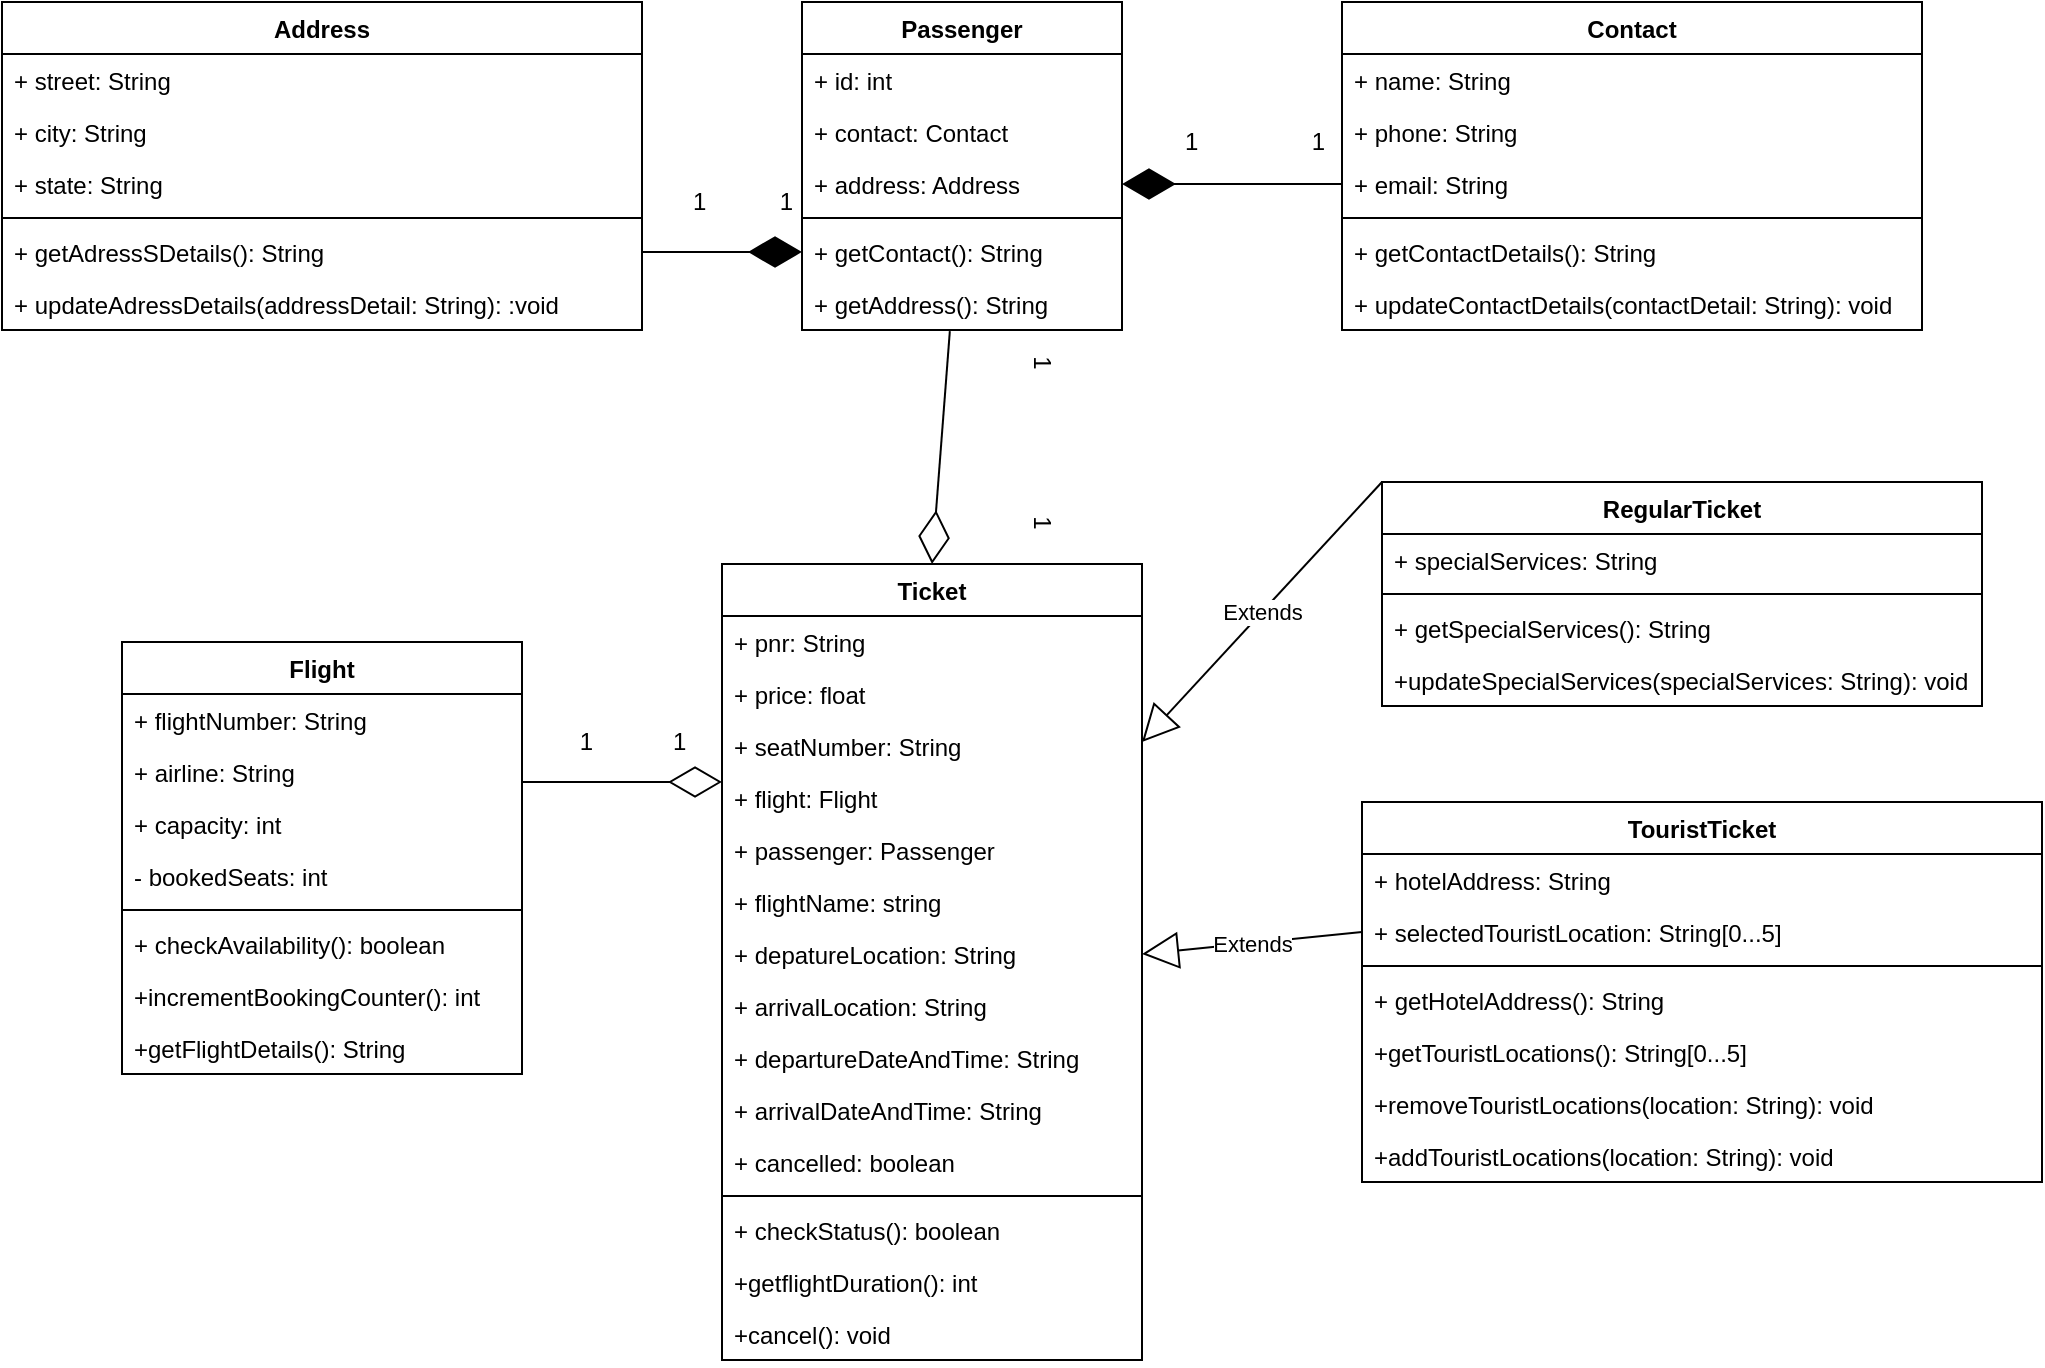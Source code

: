 <mxfile version="14.4.2" type="device"><diagram id="QKEsMKEyV3o_ZNofxufp" name="Page-1"><mxGraphModel dx="2071" dy="579" grid="1" gridSize="10" guides="1" tooltips="1" connect="1" arrows="1" fold="1" page="1" pageScale="1" pageWidth="850" pageHeight="1100" math="0" shadow="0"><root><mxCell id="0"/><mxCell id="1" parent="0"/><mxCell id="eBcYeRwtRRdpMx55sJhr-1" value="Passenger" style="swimlane;fontStyle=1;align=center;verticalAlign=top;childLayout=stackLayout;horizontal=1;startSize=26;horizontalStack=0;resizeParent=1;resizeParentMax=0;resizeLast=0;collapsible=1;marginBottom=0;" vertex="1" parent="1"><mxGeometry x="330" y="70" width="160" height="164" as="geometry"/></mxCell><mxCell id="eBcYeRwtRRdpMx55sJhr-40" value="+ id: int" style="text;strokeColor=none;fillColor=none;align=left;verticalAlign=top;spacingLeft=4;spacingRight=4;overflow=hidden;rotatable=0;points=[[0,0.5],[1,0.5]];portConstraint=eastwest;" vertex="1" parent="eBcYeRwtRRdpMx55sJhr-1"><mxGeometry y="26" width="160" height="26" as="geometry"/></mxCell><mxCell id="eBcYeRwtRRdpMx55sJhr-15" value="+ contact: Contact" style="text;strokeColor=none;fillColor=none;align=left;verticalAlign=top;spacingLeft=4;spacingRight=4;overflow=hidden;rotatable=0;points=[[0,0.5],[1,0.5]];portConstraint=eastwest;" vertex="1" parent="eBcYeRwtRRdpMx55sJhr-1"><mxGeometry y="52" width="160" height="26" as="geometry"/></mxCell><mxCell id="eBcYeRwtRRdpMx55sJhr-16" value="+ address: Address" style="text;strokeColor=none;fillColor=none;align=left;verticalAlign=top;spacingLeft=4;spacingRight=4;overflow=hidden;rotatable=0;points=[[0,0.5],[1,0.5]];portConstraint=eastwest;" vertex="1" parent="eBcYeRwtRRdpMx55sJhr-1"><mxGeometry y="78" width="160" height="26" as="geometry"/></mxCell><mxCell id="eBcYeRwtRRdpMx55sJhr-3" value="" style="line;strokeWidth=1;fillColor=none;align=left;verticalAlign=middle;spacingTop=-1;spacingLeft=3;spacingRight=3;rotatable=0;labelPosition=right;points=[];portConstraint=eastwest;" vertex="1" parent="eBcYeRwtRRdpMx55sJhr-1"><mxGeometry y="104" width="160" height="8" as="geometry"/></mxCell><mxCell id="eBcYeRwtRRdpMx55sJhr-4" value="+ getContact(): String" style="text;strokeColor=none;fillColor=none;align=left;verticalAlign=top;spacingLeft=4;spacingRight=4;overflow=hidden;rotatable=0;points=[[0,0.5],[1,0.5]];portConstraint=eastwest;" vertex="1" parent="eBcYeRwtRRdpMx55sJhr-1"><mxGeometry y="112" width="160" height="26" as="geometry"/></mxCell><mxCell id="eBcYeRwtRRdpMx55sJhr-41" value="+ getAddress(): String" style="text;strokeColor=none;fillColor=none;align=left;verticalAlign=top;spacingLeft=4;spacingRight=4;overflow=hidden;rotatable=0;points=[[0,0.5],[1,0.5]];portConstraint=eastwest;" vertex="1" parent="eBcYeRwtRRdpMx55sJhr-1"><mxGeometry y="138" width="160" height="26" as="geometry"/></mxCell><mxCell id="eBcYeRwtRRdpMx55sJhr-17" value="Ticket" style="swimlane;fontStyle=1;align=center;verticalAlign=top;childLayout=stackLayout;horizontal=1;startSize=26;horizontalStack=0;resizeParent=1;resizeParentMax=0;resizeLast=0;collapsible=1;marginBottom=0;" vertex="1" parent="1"><mxGeometry x="290" y="351" width="210" height="398" as="geometry"/></mxCell><mxCell id="eBcYeRwtRRdpMx55sJhr-18" value="+ pnr: String" style="text;strokeColor=none;fillColor=none;align=left;verticalAlign=top;spacingLeft=4;spacingRight=4;overflow=hidden;rotatable=0;points=[[0,0.5],[1,0.5]];portConstraint=eastwest;" vertex="1" parent="eBcYeRwtRRdpMx55sJhr-17"><mxGeometry y="26" width="210" height="26" as="geometry"/></mxCell><mxCell id="eBcYeRwtRRdpMx55sJhr-91" value="+ price: float" style="text;strokeColor=none;fillColor=none;align=left;verticalAlign=top;spacingLeft=4;spacingRight=4;overflow=hidden;rotatable=0;points=[[0,0.5],[1,0.5]];portConstraint=eastwest;" vertex="1" parent="eBcYeRwtRRdpMx55sJhr-17"><mxGeometry y="52" width="210" height="26" as="geometry"/></mxCell><mxCell id="eBcYeRwtRRdpMx55sJhr-24" value="+ seatNumber: String" style="text;strokeColor=none;fillColor=none;align=left;verticalAlign=top;spacingLeft=4;spacingRight=4;overflow=hidden;rotatable=0;points=[[0,0.5],[1,0.5]];portConstraint=eastwest;" vertex="1" parent="eBcYeRwtRRdpMx55sJhr-17"><mxGeometry y="78" width="210" height="26" as="geometry"/></mxCell><mxCell id="eBcYeRwtRRdpMx55sJhr-89" value="+ flight: Flight" style="text;strokeColor=none;fillColor=none;align=left;verticalAlign=top;spacingLeft=4;spacingRight=4;overflow=hidden;rotatable=0;points=[[0,0.5],[1,0.5]];portConstraint=eastwest;" vertex="1" parent="eBcYeRwtRRdpMx55sJhr-17"><mxGeometry y="104" width="210" height="26" as="geometry"/></mxCell><mxCell id="eBcYeRwtRRdpMx55sJhr-37" value="+ passenger: Passenger" style="text;strokeColor=none;fillColor=none;align=left;verticalAlign=top;spacingLeft=4;spacingRight=4;overflow=hidden;rotatable=0;points=[[0,0.5],[1,0.5]];portConstraint=eastwest;" vertex="1" parent="eBcYeRwtRRdpMx55sJhr-17"><mxGeometry y="130" width="210" height="26" as="geometry"/></mxCell><mxCell id="eBcYeRwtRRdpMx55sJhr-21" value="+ flightName: string&#10;" style="text;strokeColor=none;fillColor=none;align=left;verticalAlign=top;spacingLeft=4;spacingRight=4;overflow=hidden;rotatable=0;points=[[0,0.5],[1,0.5]];portConstraint=eastwest;" vertex="1" parent="eBcYeRwtRRdpMx55sJhr-17"><mxGeometry y="156" width="210" height="26" as="geometry"/></mxCell><mxCell id="eBcYeRwtRRdpMx55sJhr-19" value="+ depatureLocation: String" style="text;strokeColor=none;fillColor=none;align=left;verticalAlign=top;spacingLeft=4;spacingRight=4;overflow=hidden;rotatable=0;points=[[0,0.5],[1,0.5]];portConstraint=eastwest;" vertex="1" parent="eBcYeRwtRRdpMx55sJhr-17"><mxGeometry y="182" width="210" height="26" as="geometry"/></mxCell><mxCell id="eBcYeRwtRRdpMx55sJhr-20" value="+ arrivalLocation: String" style="text;strokeColor=none;fillColor=none;align=left;verticalAlign=top;spacingLeft=4;spacingRight=4;overflow=hidden;rotatable=0;points=[[0,0.5],[1,0.5]];portConstraint=eastwest;" vertex="1" parent="eBcYeRwtRRdpMx55sJhr-17"><mxGeometry y="208" width="210" height="26" as="geometry"/></mxCell><mxCell id="eBcYeRwtRRdpMx55sJhr-36" value="+ departureDateAndTime: String" style="text;strokeColor=none;fillColor=none;align=left;verticalAlign=top;spacingLeft=4;spacingRight=4;overflow=hidden;rotatable=0;points=[[0,0.5],[1,0.5]];portConstraint=eastwest;" vertex="1" parent="eBcYeRwtRRdpMx55sJhr-17"><mxGeometry y="234" width="210" height="26" as="geometry"/></mxCell><mxCell id="eBcYeRwtRRdpMx55sJhr-90" value="+ arrivalDateAndTime: String" style="text;strokeColor=none;fillColor=none;align=left;verticalAlign=top;spacingLeft=4;spacingRight=4;overflow=hidden;rotatable=0;points=[[0,0.5],[1,0.5]];portConstraint=eastwest;" vertex="1" parent="eBcYeRwtRRdpMx55sJhr-17"><mxGeometry y="260" width="210" height="26" as="geometry"/></mxCell><mxCell id="eBcYeRwtRRdpMx55sJhr-35" value="+ cancelled: boolean" style="text;strokeColor=none;fillColor=none;align=left;verticalAlign=top;spacingLeft=4;spacingRight=4;overflow=hidden;rotatable=0;points=[[0,0.5],[1,0.5]];portConstraint=eastwest;" vertex="1" parent="eBcYeRwtRRdpMx55sJhr-17"><mxGeometry y="286" width="210" height="26" as="geometry"/></mxCell><mxCell id="eBcYeRwtRRdpMx55sJhr-22" value="" style="line;strokeWidth=1;fillColor=none;align=left;verticalAlign=middle;spacingTop=-1;spacingLeft=3;spacingRight=3;rotatable=0;labelPosition=right;points=[];portConstraint=eastwest;" vertex="1" parent="eBcYeRwtRRdpMx55sJhr-17"><mxGeometry y="312" width="210" height="8" as="geometry"/></mxCell><mxCell id="eBcYeRwtRRdpMx55sJhr-23" value="+ checkStatus(): boolean" style="text;strokeColor=none;fillColor=none;align=left;verticalAlign=top;spacingLeft=4;spacingRight=4;overflow=hidden;rotatable=0;points=[[0,0.5],[1,0.5]];portConstraint=eastwest;" vertex="1" parent="eBcYeRwtRRdpMx55sJhr-17"><mxGeometry y="320" width="210" height="26" as="geometry"/></mxCell><mxCell id="eBcYeRwtRRdpMx55sJhr-25" value="+getflightDuration(): int" style="text;strokeColor=none;fillColor=none;align=left;verticalAlign=top;spacingLeft=4;spacingRight=4;overflow=hidden;rotatable=0;points=[[0,0.5],[1,0.5]];portConstraint=eastwest;" vertex="1" parent="eBcYeRwtRRdpMx55sJhr-17"><mxGeometry y="346" width="210" height="26" as="geometry"/></mxCell><mxCell id="eBcYeRwtRRdpMx55sJhr-38" value="+cancel(): void" style="text;strokeColor=none;fillColor=none;align=left;verticalAlign=top;spacingLeft=4;spacingRight=4;overflow=hidden;rotatable=0;points=[[0,0.5],[1,0.5]];portConstraint=eastwest;" vertex="1" parent="eBcYeRwtRRdpMx55sJhr-17"><mxGeometry y="372" width="210" height="26" as="geometry"/></mxCell><mxCell id="eBcYeRwtRRdpMx55sJhr-26" value="Flight" style="swimlane;fontStyle=1;align=center;verticalAlign=top;childLayout=stackLayout;horizontal=1;startSize=26;horizontalStack=0;resizeParent=1;resizeParentMax=0;resizeLast=0;collapsible=1;marginBottom=0;" vertex="1" parent="1"><mxGeometry x="-10" y="390" width="200" height="216" as="geometry"/></mxCell><mxCell id="eBcYeRwtRRdpMx55sJhr-27" value="+ flightNumber: String" style="text;strokeColor=none;fillColor=none;align=left;verticalAlign=top;spacingLeft=4;spacingRight=4;overflow=hidden;rotatable=0;points=[[0,0.5],[1,0.5]];portConstraint=eastwest;" vertex="1" parent="eBcYeRwtRRdpMx55sJhr-26"><mxGeometry y="26" width="200" height="26" as="geometry"/></mxCell><mxCell id="eBcYeRwtRRdpMx55sJhr-28" value="+ airline: String" style="text;strokeColor=none;fillColor=none;align=left;verticalAlign=top;spacingLeft=4;spacingRight=4;overflow=hidden;rotatable=0;points=[[0,0.5],[1,0.5]];portConstraint=eastwest;" vertex="1" parent="eBcYeRwtRRdpMx55sJhr-26"><mxGeometry y="52" width="200" height="26" as="geometry"/></mxCell><mxCell id="eBcYeRwtRRdpMx55sJhr-29" value="+ capacity: int" style="text;strokeColor=none;fillColor=none;align=left;verticalAlign=top;spacingLeft=4;spacingRight=4;overflow=hidden;rotatable=0;points=[[0,0.5],[1,0.5]];portConstraint=eastwest;" vertex="1" parent="eBcYeRwtRRdpMx55sJhr-26"><mxGeometry y="78" width="200" height="26" as="geometry"/></mxCell><mxCell id="eBcYeRwtRRdpMx55sJhr-30" value="- bookedSeats: int&#10;" style="text;strokeColor=none;fillColor=none;align=left;verticalAlign=top;spacingLeft=4;spacingRight=4;overflow=hidden;rotatable=0;points=[[0,0.5],[1,0.5]];portConstraint=eastwest;" vertex="1" parent="eBcYeRwtRRdpMx55sJhr-26"><mxGeometry y="104" width="200" height="26" as="geometry"/></mxCell><mxCell id="eBcYeRwtRRdpMx55sJhr-32" value="" style="line;strokeWidth=1;fillColor=none;align=left;verticalAlign=middle;spacingTop=-1;spacingLeft=3;spacingRight=3;rotatable=0;labelPosition=right;points=[];portConstraint=eastwest;" vertex="1" parent="eBcYeRwtRRdpMx55sJhr-26"><mxGeometry y="130" width="200" height="8" as="geometry"/></mxCell><mxCell id="eBcYeRwtRRdpMx55sJhr-33" value="+ checkAvailability(): boolean" style="text;strokeColor=none;fillColor=none;align=left;verticalAlign=top;spacingLeft=4;spacingRight=4;overflow=hidden;rotatable=0;points=[[0,0.5],[1,0.5]];portConstraint=eastwest;" vertex="1" parent="eBcYeRwtRRdpMx55sJhr-26"><mxGeometry y="138" width="200" height="26" as="geometry"/></mxCell><mxCell id="eBcYeRwtRRdpMx55sJhr-34" value="+incrementBookingCounter(): int" style="text;strokeColor=none;fillColor=none;align=left;verticalAlign=top;spacingLeft=4;spacingRight=4;overflow=hidden;rotatable=0;points=[[0,0.5],[1,0.5]];portConstraint=eastwest;" vertex="1" parent="eBcYeRwtRRdpMx55sJhr-26"><mxGeometry y="164" width="200" height="26" as="geometry"/></mxCell><mxCell id="eBcYeRwtRRdpMx55sJhr-39" value="+getFlightDetails(): String" style="text;strokeColor=none;fillColor=none;align=left;verticalAlign=top;spacingLeft=4;spacingRight=4;overflow=hidden;rotatable=0;points=[[0,0.5],[1,0.5]];portConstraint=eastwest;" vertex="1" parent="eBcYeRwtRRdpMx55sJhr-26"><mxGeometry y="190" width="200" height="26" as="geometry"/></mxCell><mxCell id="eBcYeRwtRRdpMx55sJhr-42" value="Contact" style="swimlane;fontStyle=1;align=center;verticalAlign=top;childLayout=stackLayout;horizontal=1;startSize=26;horizontalStack=0;resizeParent=1;resizeParentMax=0;resizeLast=0;collapsible=1;marginBottom=0;" vertex="1" parent="1"><mxGeometry x="600" y="70" width="290" height="164" as="geometry"/></mxCell><mxCell id="eBcYeRwtRRdpMx55sJhr-43" value="+ name: String" style="text;strokeColor=none;fillColor=none;align=left;verticalAlign=top;spacingLeft=4;spacingRight=4;overflow=hidden;rotatable=0;points=[[0,0.5],[1,0.5]];portConstraint=eastwest;" vertex="1" parent="eBcYeRwtRRdpMx55sJhr-42"><mxGeometry y="26" width="290" height="26" as="geometry"/></mxCell><mxCell id="eBcYeRwtRRdpMx55sJhr-44" value="+ phone: String" style="text;strokeColor=none;fillColor=none;align=left;verticalAlign=top;spacingLeft=4;spacingRight=4;overflow=hidden;rotatable=0;points=[[0,0.5],[1,0.5]];portConstraint=eastwest;" vertex="1" parent="eBcYeRwtRRdpMx55sJhr-42"><mxGeometry y="52" width="290" height="26" as="geometry"/></mxCell><mxCell id="eBcYeRwtRRdpMx55sJhr-45" value="+ email: String" style="text;strokeColor=none;fillColor=none;align=left;verticalAlign=top;spacingLeft=4;spacingRight=4;overflow=hidden;rotatable=0;points=[[0,0.5],[1,0.5]];portConstraint=eastwest;" vertex="1" parent="eBcYeRwtRRdpMx55sJhr-42"><mxGeometry y="78" width="290" height="26" as="geometry"/></mxCell><mxCell id="eBcYeRwtRRdpMx55sJhr-46" value="" style="line;strokeWidth=1;fillColor=none;align=left;verticalAlign=middle;spacingTop=-1;spacingLeft=3;spacingRight=3;rotatable=0;labelPosition=right;points=[];portConstraint=eastwest;" vertex="1" parent="eBcYeRwtRRdpMx55sJhr-42"><mxGeometry y="104" width="290" height="8" as="geometry"/></mxCell><mxCell id="eBcYeRwtRRdpMx55sJhr-47" value="+ getContactDetails(): String" style="text;strokeColor=none;fillColor=none;align=left;verticalAlign=top;spacingLeft=4;spacingRight=4;overflow=hidden;rotatable=0;points=[[0,0.5],[1,0.5]];portConstraint=eastwest;" vertex="1" parent="eBcYeRwtRRdpMx55sJhr-42"><mxGeometry y="112" width="290" height="26" as="geometry"/></mxCell><mxCell id="eBcYeRwtRRdpMx55sJhr-48" value="+ updateContactDetails(contactDetail: String): void" style="text;strokeColor=none;fillColor=none;align=left;verticalAlign=top;spacingLeft=4;spacingRight=4;overflow=hidden;rotatable=0;points=[[0,0.5],[1,0.5]];portConstraint=eastwest;" vertex="1" parent="eBcYeRwtRRdpMx55sJhr-42"><mxGeometry y="138" width="290" height="26" as="geometry"/></mxCell><mxCell id="eBcYeRwtRRdpMx55sJhr-49" value="Address" style="swimlane;fontStyle=1;align=center;verticalAlign=top;childLayout=stackLayout;horizontal=1;startSize=26;horizontalStack=0;resizeParent=1;resizeParentMax=0;resizeLast=0;collapsible=1;marginBottom=0;" vertex="1" parent="1"><mxGeometry x="-70" y="70" width="320" height="164" as="geometry"/></mxCell><mxCell id="eBcYeRwtRRdpMx55sJhr-50" value="+ street: String" style="text;strokeColor=none;fillColor=none;align=left;verticalAlign=top;spacingLeft=4;spacingRight=4;overflow=hidden;rotatable=0;points=[[0,0.5],[1,0.5]];portConstraint=eastwest;" vertex="1" parent="eBcYeRwtRRdpMx55sJhr-49"><mxGeometry y="26" width="320" height="26" as="geometry"/></mxCell><mxCell id="eBcYeRwtRRdpMx55sJhr-51" value="+ city: String" style="text;strokeColor=none;fillColor=none;align=left;verticalAlign=top;spacingLeft=4;spacingRight=4;overflow=hidden;rotatable=0;points=[[0,0.5],[1,0.5]];portConstraint=eastwest;" vertex="1" parent="eBcYeRwtRRdpMx55sJhr-49"><mxGeometry y="52" width="320" height="26" as="geometry"/></mxCell><mxCell id="eBcYeRwtRRdpMx55sJhr-52" value="+ state: String" style="text;strokeColor=none;fillColor=none;align=left;verticalAlign=top;spacingLeft=4;spacingRight=4;overflow=hidden;rotatable=0;points=[[0,0.5],[1,0.5]];portConstraint=eastwest;" vertex="1" parent="eBcYeRwtRRdpMx55sJhr-49"><mxGeometry y="78" width="320" height="26" as="geometry"/></mxCell><mxCell id="eBcYeRwtRRdpMx55sJhr-53" value="" style="line;strokeWidth=1;fillColor=none;align=left;verticalAlign=middle;spacingTop=-1;spacingLeft=3;spacingRight=3;rotatable=0;labelPosition=right;points=[];portConstraint=eastwest;" vertex="1" parent="eBcYeRwtRRdpMx55sJhr-49"><mxGeometry y="104" width="320" height="8" as="geometry"/></mxCell><mxCell id="eBcYeRwtRRdpMx55sJhr-54" value="+ getAdressSDetails(): String" style="text;strokeColor=none;fillColor=none;align=left;verticalAlign=top;spacingLeft=4;spacingRight=4;overflow=hidden;rotatable=0;points=[[0,0.5],[1,0.5]];portConstraint=eastwest;" vertex="1" parent="eBcYeRwtRRdpMx55sJhr-49"><mxGeometry y="112" width="320" height="26" as="geometry"/></mxCell><mxCell id="eBcYeRwtRRdpMx55sJhr-55" value="+ updateAdressDetails(addressDetail: String): :void" style="text;strokeColor=none;fillColor=none;align=left;verticalAlign=top;spacingLeft=4;spacingRight=4;overflow=hidden;rotatable=0;points=[[0,0.5],[1,0.5]];portConstraint=eastwest;" vertex="1" parent="eBcYeRwtRRdpMx55sJhr-49"><mxGeometry y="138" width="320" height="26" as="geometry"/></mxCell><mxCell id="eBcYeRwtRRdpMx55sJhr-56" value="TouristTicket" style="swimlane;fontStyle=1;align=center;verticalAlign=top;childLayout=stackLayout;horizontal=1;startSize=26;horizontalStack=0;resizeParent=1;resizeParentMax=0;resizeLast=0;collapsible=1;marginBottom=0;" vertex="1" parent="1"><mxGeometry x="610" y="470" width="340" height="190" as="geometry"/></mxCell><mxCell id="eBcYeRwtRRdpMx55sJhr-57" value="+ hotelAddress: String" style="text;strokeColor=none;fillColor=none;align=left;verticalAlign=top;spacingLeft=4;spacingRight=4;overflow=hidden;rotatable=0;points=[[0,0.5],[1,0.5]];portConstraint=eastwest;" vertex="1" parent="eBcYeRwtRRdpMx55sJhr-56"><mxGeometry y="26" width="340" height="26" as="geometry"/></mxCell><mxCell id="eBcYeRwtRRdpMx55sJhr-58" value="+ selectedTouristLocation: String[0...5]" style="text;strokeColor=none;fillColor=none;align=left;verticalAlign=top;spacingLeft=4;spacingRight=4;overflow=hidden;rotatable=0;points=[[0,0.5],[1,0.5]];portConstraint=eastwest;" vertex="1" parent="eBcYeRwtRRdpMx55sJhr-56"><mxGeometry y="52" width="340" height="26" as="geometry"/></mxCell><mxCell id="eBcYeRwtRRdpMx55sJhr-61" value="" style="line;strokeWidth=1;fillColor=none;align=left;verticalAlign=middle;spacingTop=-1;spacingLeft=3;spacingRight=3;rotatable=0;labelPosition=right;points=[];portConstraint=eastwest;" vertex="1" parent="eBcYeRwtRRdpMx55sJhr-56"><mxGeometry y="78" width="340" height="8" as="geometry"/></mxCell><mxCell id="eBcYeRwtRRdpMx55sJhr-62" value="+ getHotelAddress(): String" style="text;strokeColor=none;fillColor=none;align=left;verticalAlign=top;spacingLeft=4;spacingRight=4;overflow=hidden;rotatable=0;points=[[0,0.5],[1,0.5]];portConstraint=eastwest;" vertex="1" parent="eBcYeRwtRRdpMx55sJhr-56"><mxGeometry y="86" width="340" height="26" as="geometry"/></mxCell><mxCell id="eBcYeRwtRRdpMx55sJhr-63" value="+getTouristLocations(): String[0...5]" style="text;strokeColor=none;fillColor=none;align=left;verticalAlign=top;spacingLeft=4;spacingRight=4;overflow=hidden;rotatable=0;points=[[0,0.5],[1,0.5]];portConstraint=eastwest;" vertex="1" parent="eBcYeRwtRRdpMx55sJhr-56"><mxGeometry y="112" width="340" height="26" as="geometry"/></mxCell><mxCell id="eBcYeRwtRRdpMx55sJhr-64" value="+removeTouristLocations(location: String): void" style="text;strokeColor=none;fillColor=none;align=left;verticalAlign=top;spacingLeft=4;spacingRight=4;overflow=hidden;rotatable=0;points=[[0,0.5],[1,0.5]];portConstraint=eastwest;" vertex="1" parent="eBcYeRwtRRdpMx55sJhr-56"><mxGeometry y="138" width="340" height="26" as="geometry"/></mxCell><mxCell id="eBcYeRwtRRdpMx55sJhr-74" value="+addTouristLocations(location: String): void" style="text;strokeColor=none;fillColor=none;align=left;verticalAlign=top;spacingLeft=4;spacingRight=4;overflow=hidden;rotatable=0;points=[[0,0.5],[1,0.5]];portConstraint=eastwest;" vertex="1" parent="eBcYeRwtRRdpMx55sJhr-56"><mxGeometry y="164" width="340" height="26" as="geometry"/></mxCell><mxCell id="eBcYeRwtRRdpMx55sJhr-65" value="RegularTicket" style="swimlane;fontStyle=1;align=center;verticalAlign=top;childLayout=stackLayout;horizontal=1;startSize=26;horizontalStack=0;resizeParent=1;resizeParentMax=0;resizeLast=0;collapsible=1;marginBottom=0;" vertex="1" parent="1"><mxGeometry x="620" y="310" width="300" height="112" as="geometry"/></mxCell><mxCell id="eBcYeRwtRRdpMx55sJhr-66" value="+ specialServices: String" style="text;strokeColor=none;fillColor=none;align=left;verticalAlign=top;spacingLeft=4;spacingRight=4;overflow=hidden;rotatable=0;points=[[0,0.5],[1,0.5]];portConstraint=eastwest;" vertex="1" parent="eBcYeRwtRRdpMx55sJhr-65"><mxGeometry y="26" width="300" height="26" as="geometry"/></mxCell><mxCell id="eBcYeRwtRRdpMx55sJhr-70" value="" style="line;strokeWidth=1;fillColor=none;align=left;verticalAlign=middle;spacingTop=-1;spacingLeft=3;spacingRight=3;rotatable=0;labelPosition=right;points=[];portConstraint=eastwest;" vertex="1" parent="eBcYeRwtRRdpMx55sJhr-65"><mxGeometry y="52" width="300" height="8" as="geometry"/></mxCell><mxCell id="eBcYeRwtRRdpMx55sJhr-71" value="+ getSpecialServices(): String" style="text;strokeColor=none;fillColor=none;align=left;verticalAlign=top;spacingLeft=4;spacingRight=4;overflow=hidden;rotatable=0;points=[[0,0.5],[1,0.5]];portConstraint=eastwest;" vertex="1" parent="eBcYeRwtRRdpMx55sJhr-65"><mxGeometry y="60" width="300" height="26" as="geometry"/></mxCell><mxCell id="eBcYeRwtRRdpMx55sJhr-72" value="+updateSpecialServices(specialServices: String): void" style="text;strokeColor=none;fillColor=none;align=left;verticalAlign=top;spacingLeft=4;spacingRight=4;overflow=hidden;rotatable=0;points=[[0,0.5],[1,0.5]];portConstraint=eastwest;" vertex="1" parent="eBcYeRwtRRdpMx55sJhr-65"><mxGeometry y="86" width="300" height="26" as="geometry"/></mxCell><mxCell id="eBcYeRwtRRdpMx55sJhr-75" value="Extends" style="endArrow=block;endSize=16;endFill=0;html=1;exitX=0;exitY=0;exitDx=0;exitDy=0;" edge="1" parent="1" source="eBcYeRwtRRdpMx55sJhr-65"><mxGeometry width="160" relative="1" as="geometry"><mxPoint x="616" y="310" as="sourcePoint"/><mxPoint x="500" y="440" as="targetPoint"/></mxGeometry></mxCell><mxCell id="eBcYeRwtRRdpMx55sJhr-76" value="Extends" style="endArrow=block;endSize=16;endFill=0;html=1;exitX=0;exitY=0.5;exitDx=0;exitDy=0;entryX=1;entryY=0.5;entryDx=0;entryDy=0;" edge="1" parent="1" source="eBcYeRwtRRdpMx55sJhr-58" target="eBcYeRwtRRdpMx55sJhr-19"><mxGeometry width="160" relative="1" as="geometry"><mxPoint x="630" y="320" as="sourcePoint"/><mxPoint x="510" y="450" as="targetPoint"/></mxGeometry></mxCell><mxCell id="eBcYeRwtRRdpMx55sJhr-80" value="" style="endArrow=diamondThin;endFill=0;endSize=24;html=1;" edge="1" parent="1"><mxGeometry width="160" relative="1" as="geometry"><mxPoint x="190" y="460" as="sourcePoint"/><mxPoint x="290" y="460" as="targetPoint"/></mxGeometry></mxCell><mxCell id="eBcYeRwtRRdpMx55sJhr-81" value="" style="endArrow=diamondThin;endFill=1;endSize=24;html=1;exitX=1;exitY=0.5;exitDx=0;exitDy=0;entryX=0;entryY=0.5;entryDx=0;entryDy=0;" edge="1" parent="1" source="eBcYeRwtRRdpMx55sJhr-54" target="eBcYeRwtRRdpMx55sJhr-4"><mxGeometry width="160" relative="1" as="geometry"><mxPoint x="220" y="190" as="sourcePoint"/><mxPoint x="320" y="195" as="targetPoint"/></mxGeometry></mxCell><mxCell id="eBcYeRwtRRdpMx55sJhr-82" value="" style="endArrow=diamondThin;endFill=1;endSize=24;html=1;exitX=0;exitY=0.5;exitDx=0;exitDy=0;entryX=1;entryY=0.5;entryDx=0;entryDy=0;" edge="1" parent="1" source="eBcYeRwtRRdpMx55sJhr-45" target="eBcYeRwtRRdpMx55sJhr-16"><mxGeometry width="160" relative="1" as="geometry"><mxPoint x="260" y="205" as="sourcePoint"/><mxPoint x="360" y="205" as="targetPoint"/></mxGeometry></mxCell><mxCell id="eBcYeRwtRRdpMx55sJhr-83" value="" style="endArrow=diamondThin;endFill=0;endSize=24;html=1;entryX=0.5;entryY=0;entryDx=0;entryDy=0;exitX=0.462;exitY=1.021;exitDx=0;exitDy=0;exitPerimeter=0;" edge="1" parent="1" source="eBcYeRwtRRdpMx55sJhr-41" target="eBcYeRwtRRdpMx55sJhr-17"><mxGeometry width="160" relative="1" as="geometry"><mxPoint x="420" y="240" as="sourcePoint"/><mxPoint x="450" y="290" as="targetPoint"/></mxGeometry></mxCell><mxCell id="eBcYeRwtRRdpMx55sJhr-85" value="1&amp;nbsp; &amp;nbsp; &amp;nbsp; &amp;nbsp; &amp;nbsp; &amp;nbsp;1" style="text;html=1;resizable=0;autosize=1;align=center;verticalAlign=middle;points=[];fillColor=none;strokeColor=none;rounded=0;" vertex="1" parent="1"><mxGeometry x="270" y="160" width="60" height="20" as="geometry"/></mxCell><mxCell id="eBcYeRwtRRdpMx55sJhr-86" value="1&amp;nbsp; &amp;nbsp; &amp;nbsp; &amp;nbsp; &amp;nbsp; &amp;nbsp; 1" style="text;html=1;resizable=0;autosize=1;align=center;verticalAlign=middle;points=[];fillColor=none;strokeColor=none;rounded=0;" vertex="1" parent="1"><mxGeometry x="210" y="430" width="70" height="20" as="geometry"/></mxCell><mxCell id="eBcYeRwtRRdpMx55sJhr-87" value="1&amp;nbsp; &amp;nbsp; &amp;nbsp; &amp;nbsp; &amp;nbsp; &amp;nbsp; &amp;nbsp; &amp;nbsp; &amp;nbsp; &amp;nbsp; &amp;nbsp; 1" style="text;html=1;resizable=0;autosize=1;align=center;verticalAlign=middle;points=[];fillColor=none;strokeColor=none;rounded=0;rotation=90;" vertex="1" parent="1"><mxGeometry x="400" y="280" width="100" height="20" as="geometry"/></mxCell><mxCell id="eBcYeRwtRRdpMx55sJhr-88" value="1&amp;nbsp; &amp;nbsp; &amp;nbsp; &amp;nbsp; &amp;nbsp; &amp;nbsp; &amp;nbsp; &amp;nbsp; &amp;nbsp;1" style="text;html=1;resizable=0;autosize=1;align=center;verticalAlign=middle;points=[];fillColor=none;strokeColor=none;rounded=0;" vertex="1" parent="1"><mxGeometry x="516" y="130" width="80" height="20" as="geometry"/></mxCell></root></mxGraphModel></diagram></mxfile>